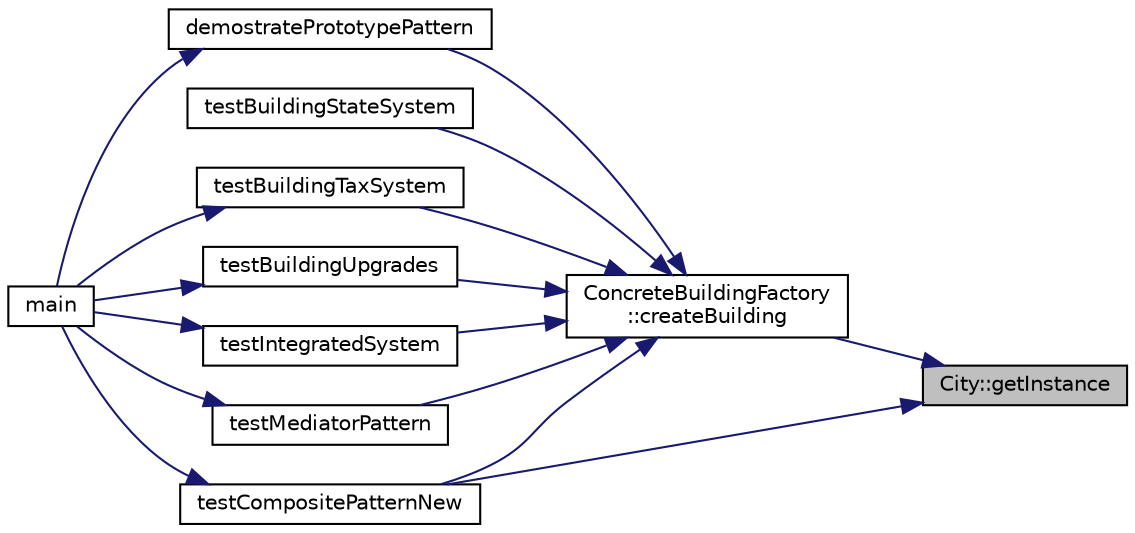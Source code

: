 digraph "City::getInstance"
{
 // LATEX_PDF_SIZE
  edge [fontname="Helvetica",fontsize="10",labelfontname="Helvetica",labelfontsize="10"];
  node [fontname="Helvetica",fontsize="10",shape=record];
  rankdir="RL";
  Node1 [label="City::getInstance",height=0.2,width=0.4,color="black", fillcolor="grey75", style="filled", fontcolor="black",tooltip=" "];
  Node1 -> Node2 [dir="back",color="midnightblue",fontsize="10",style="solid",fontname="Helvetica"];
  Node2 [label="ConcreteBuildingFactory\l::createBuilding",height=0.2,width=0.4,color="black", fillcolor="white", style="filled",URL="$classConcreteBuildingFactory.html#a7bfea29ce0e7c7272b82096d147e9c98",tooltip="Creates a new building of the specified type."];
  Node2 -> Node3 [dir="back",color="midnightblue",fontsize="10",style="solid",fontname="Helvetica"];
  Node3 [label="demostratePrototypePattern",height=0.2,width=0.4,color="black", fillcolor="white", style="filled",URL="$main_8cpp.html#a84baf487fe0bebf8de425799d3e53be4",tooltip=" "];
  Node3 -> Node4 [dir="back",color="midnightblue",fontsize="10",style="solid",fontname="Helvetica"];
  Node4 [label="main",height=0.2,width=0.4,color="black", fillcolor="white", style="filled",URL="$main_8cpp.html#ae66f6b31b5ad750f1fe042a706a4e3d4",tooltip="Main program entry point."];
  Node2 -> Node5 [dir="back",color="midnightblue",fontsize="10",style="solid",fontname="Helvetica"];
  Node5 [label="testBuildingStateSystem",height=0.2,width=0.4,color="black", fillcolor="white", style="filled",URL="$main_8cpp.html#a908e8a0a3c16a6f88aa7735df0c39b13",tooltip=" "];
  Node2 -> Node6 [dir="back",color="midnightblue",fontsize="10",style="solid",fontname="Helvetica"];
  Node6 [label="testBuildingTaxSystem",height=0.2,width=0.4,color="black", fillcolor="white", style="filled",URL="$main_8cpp.html#ac4762b9da950d5274021fae8923400ee",tooltip=" "];
  Node6 -> Node4 [dir="back",color="midnightblue",fontsize="10",style="solid",fontname="Helvetica"];
  Node2 -> Node7 [dir="back",color="midnightblue",fontsize="10",style="solid",fontname="Helvetica"];
  Node7 [label="testBuildingUpgrades",height=0.2,width=0.4,color="black", fillcolor="white", style="filled",URL="$main_8cpp.html#af1c85c60ddb2951dfd9ccc7c4a6ad30b",tooltip=" "];
  Node7 -> Node4 [dir="back",color="midnightblue",fontsize="10",style="solid",fontname="Helvetica"];
  Node2 -> Node8 [dir="back",color="midnightblue",fontsize="10",style="solid",fontname="Helvetica"];
  Node8 [label="testCompositePatternNew",height=0.2,width=0.4,color="black", fillcolor="white", style="filled",URL="$main_8cpp.html#a3bfd544cef1b06f544318ca40d808a2e",tooltip=" "];
  Node8 -> Node4 [dir="back",color="midnightblue",fontsize="10",style="solid",fontname="Helvetica"];
  Node2 -> Node9 [dir="back",color="midnightblue",fontsize="10",style="solid",fontname="Helvetica"];
  Node9 [label="testIntegratedSystem",height=0.2,width=0.4,color="black", fillcolor="white", style="filled",URL="$main_8cpp.html#a859f1c4b77421f0cb0f62ba1bfd06029",tooltip=" "];
  Node9 -> Node4 [dir="back",color="midnightblue",fontsize="10",style="solid",fontname="Helvetica"];
  Node2 -> Node10 [dir="back",color="midnightblue",fontsize="10",style="solid",fontname="Helvetica"];
  Node10 [label="testMediatorPattern",height=0.2,width=0.4,color="black", fillcolor="white", style="filled",URL="$main_8cpp.html#ad9a6a50886ac6638fbfd00a12d919298",tooltip=" "];
  Node10 -> Node4 [dir="back",color="midnightblue",fontsize="10",style="solid",fontname="Helvetica"];
  Node1 -> Node8 [dir="back",color="midnightblue",fontsize="10",style="solid",fontname="Helvetica"];
}
